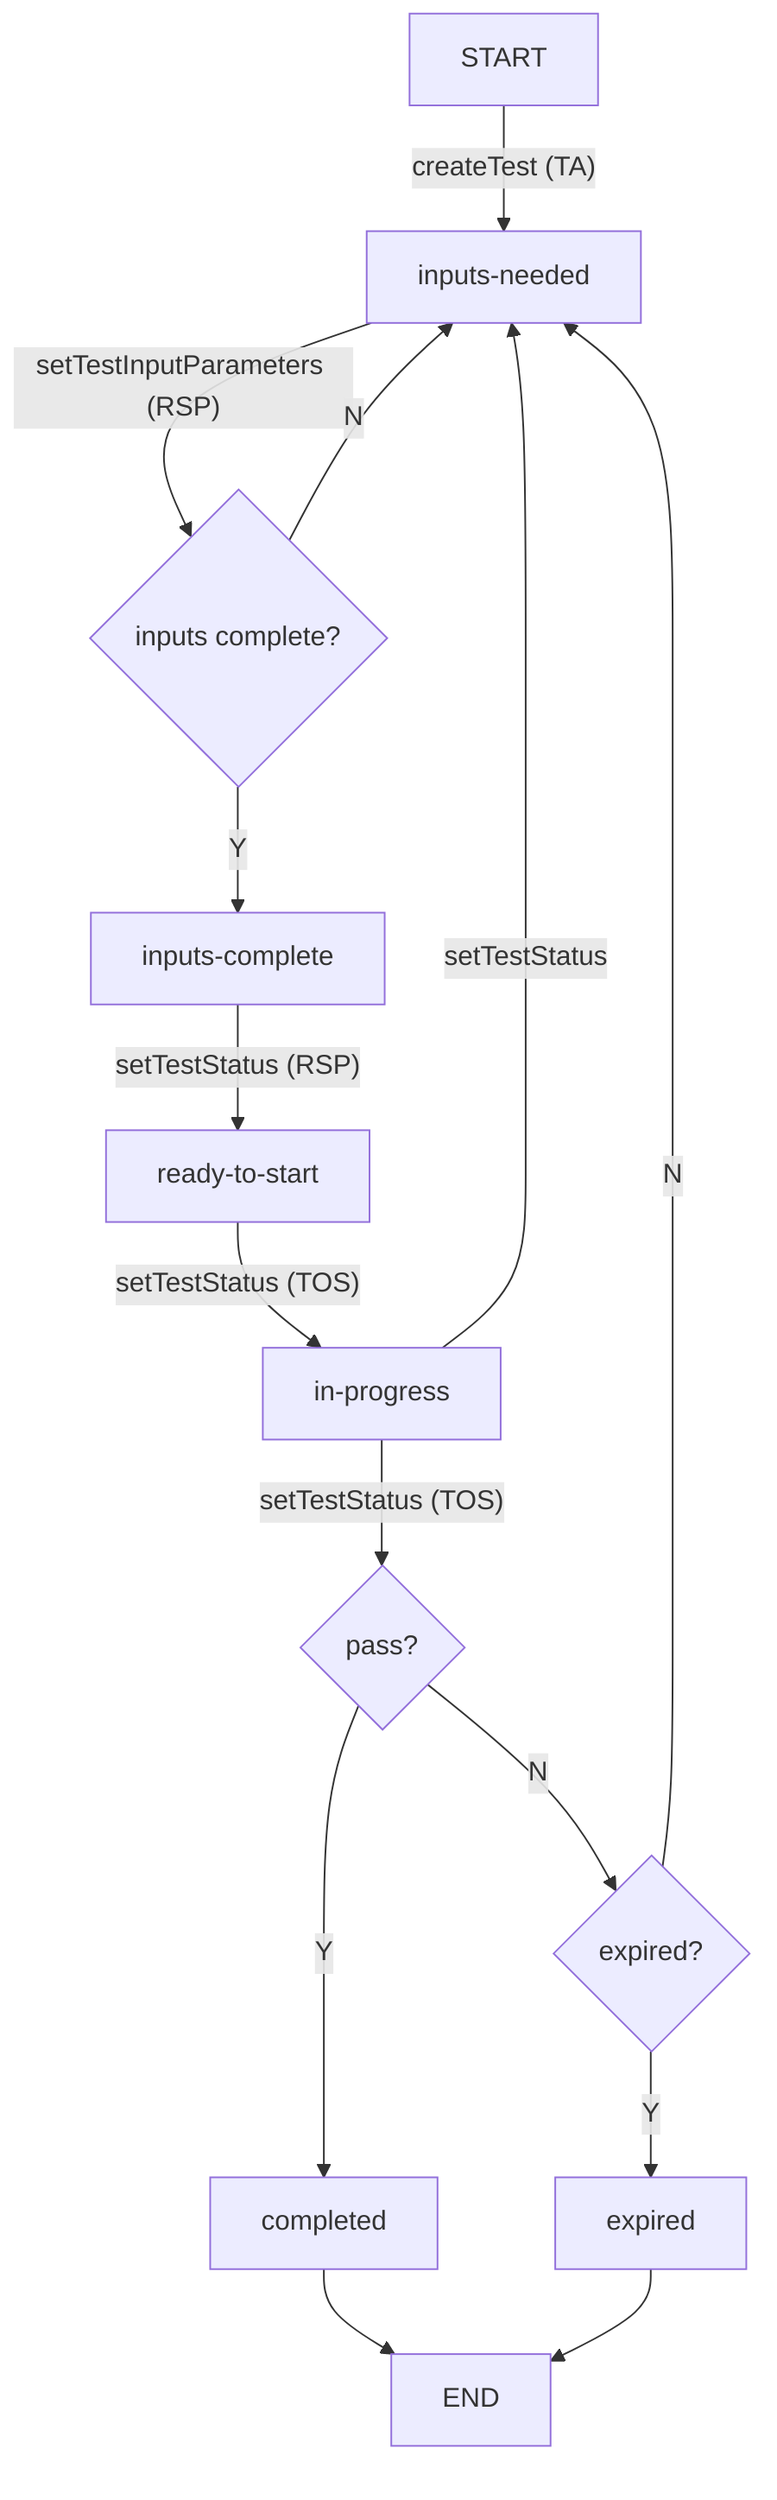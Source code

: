 flowchart TD
    START[START] --> |"createTest (TA)"| A
    A[inputs-needed] -->|"setTestInputParameters (RSP)"| B{inputs complete?}
    B -->|N| A
    B -->|Y| C[inputs-complete]
    C -->|"setTestStatus (RSP)"| D[ready-to-start]
    D --> |"setTestStatus (TOS)"| E1[in-progress]
    E1 --> |setTestStatus| A
    E1 --> |"setTestStatus (TOS)"| G{pass?}
    G --> |Y| H[completed]
    G --> |N| I{expired?}
    I --> |N| A
    I --> |Y| J[expired]
    H --> END
    J --> END